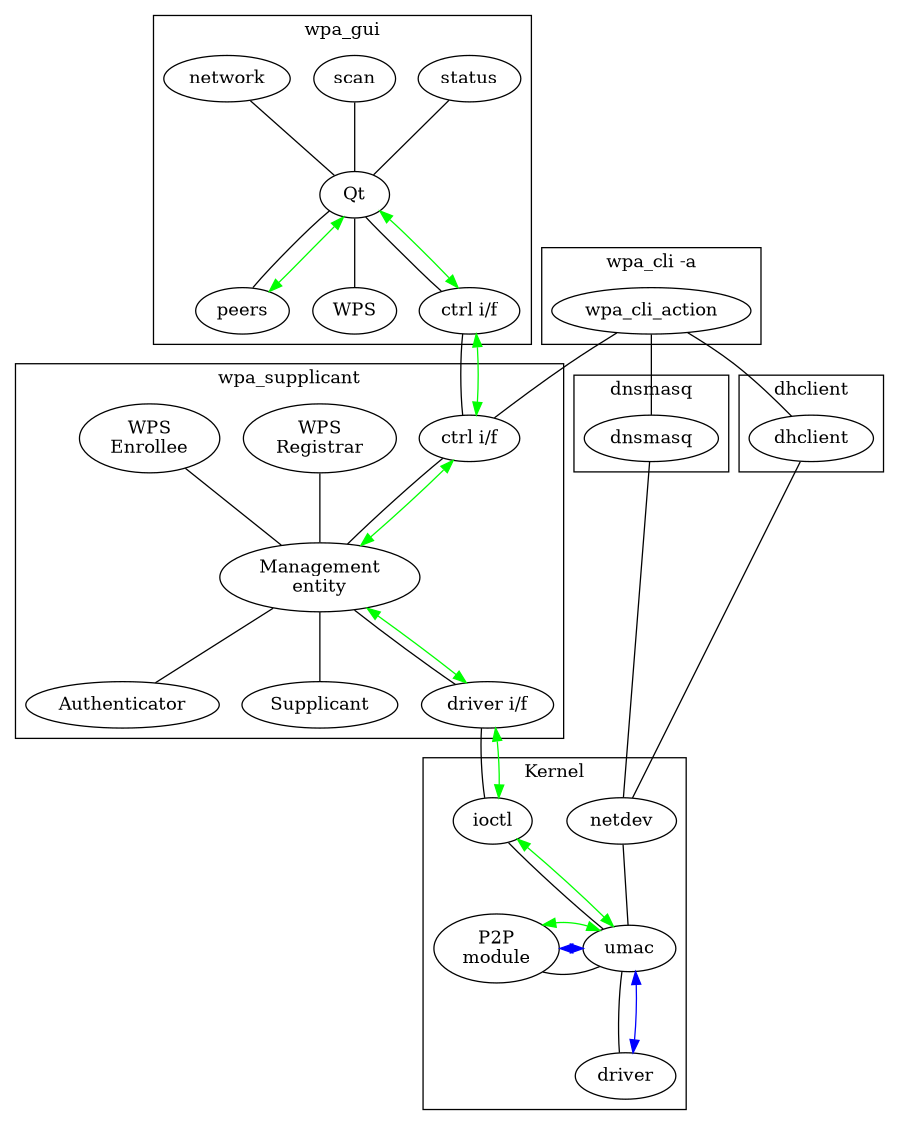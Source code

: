 digraph p2p_arch2 {
	ranksep=.75;
	size = "7.5,7.5";

	edge [dir=none];

	subgraph cluster_wpa_gui {
		label = "wpa_gui";

		status -> Qt;
		scan -> Qt;
		network -> Qt;
		Qt -> peers;
		Qt -> WPS;
		Qt -> gui_ctrl;

		gui_ctrl [label="ctrl i/f"];
	}

	subgraph cluster_wpa_supplicant {
		label = "wpa_supplicant"

		ctrl_iface [label="ctrl i/f"];
		authenticator [label="Authenticator"];
		supplicant [label="Supplicant"];
		driver_iface [label="driver i/f"];
		wps_registrar [label="WPS\nRegistrar"];
		wps_enrollee [label="WPS\nEnrollee"];
		mgmt_entity [label="Management\nentity"];

		ctrl_iface -> mgmt_entity;
		wps_registrar -> mgmt_entity;
		wps_enrollee -> mgmt_entity;
		mgmt_entity -> authenticator;
		mgmt_entity -> supplicant;
		mgmt_entity -> driver_iface;
	}

	subgraph cluster_wpa_cli {
		label = "wpa_cli -a"

		wpa_cli_action;
	}

	subgraph cluster_dnsmasq {
		label = "dnsmasq"

		dnsmasq;
	}

	subgraph cluster_dhclient {
		label = "dhclient"

		dhclient;
	}

	subgraph cluster_kernel {
		label = "Kernel"

		ioctl -> umac;
		netdev -> umac;
		umac -> p2p_module;
		p2p_module [label="P2P\nmodule"];
		umac -> driver;

		{ rank = same; umac; p2p_module; }
	}

	gui_ctrl -> ctrl_iface;
	wpa_cli_action -> ctrl_iface;

	driver_iface -> ioctl;

	wpa_cli_action -> dnsmasq;
	wpa_cli_action -> dhclient;

	dnsmasq -> netdev;
	dhclient -> netdev;

	edge [color=blue,dir=both];
	p2p_module -> umac -> driver;

	edge [color=green,dir=both];
	peers -> Qt -> gui_ctrl -> ctrl_iface -> mgmt_entity -> driver_iface -> ioctl -> umac -> p2p_module;
}
